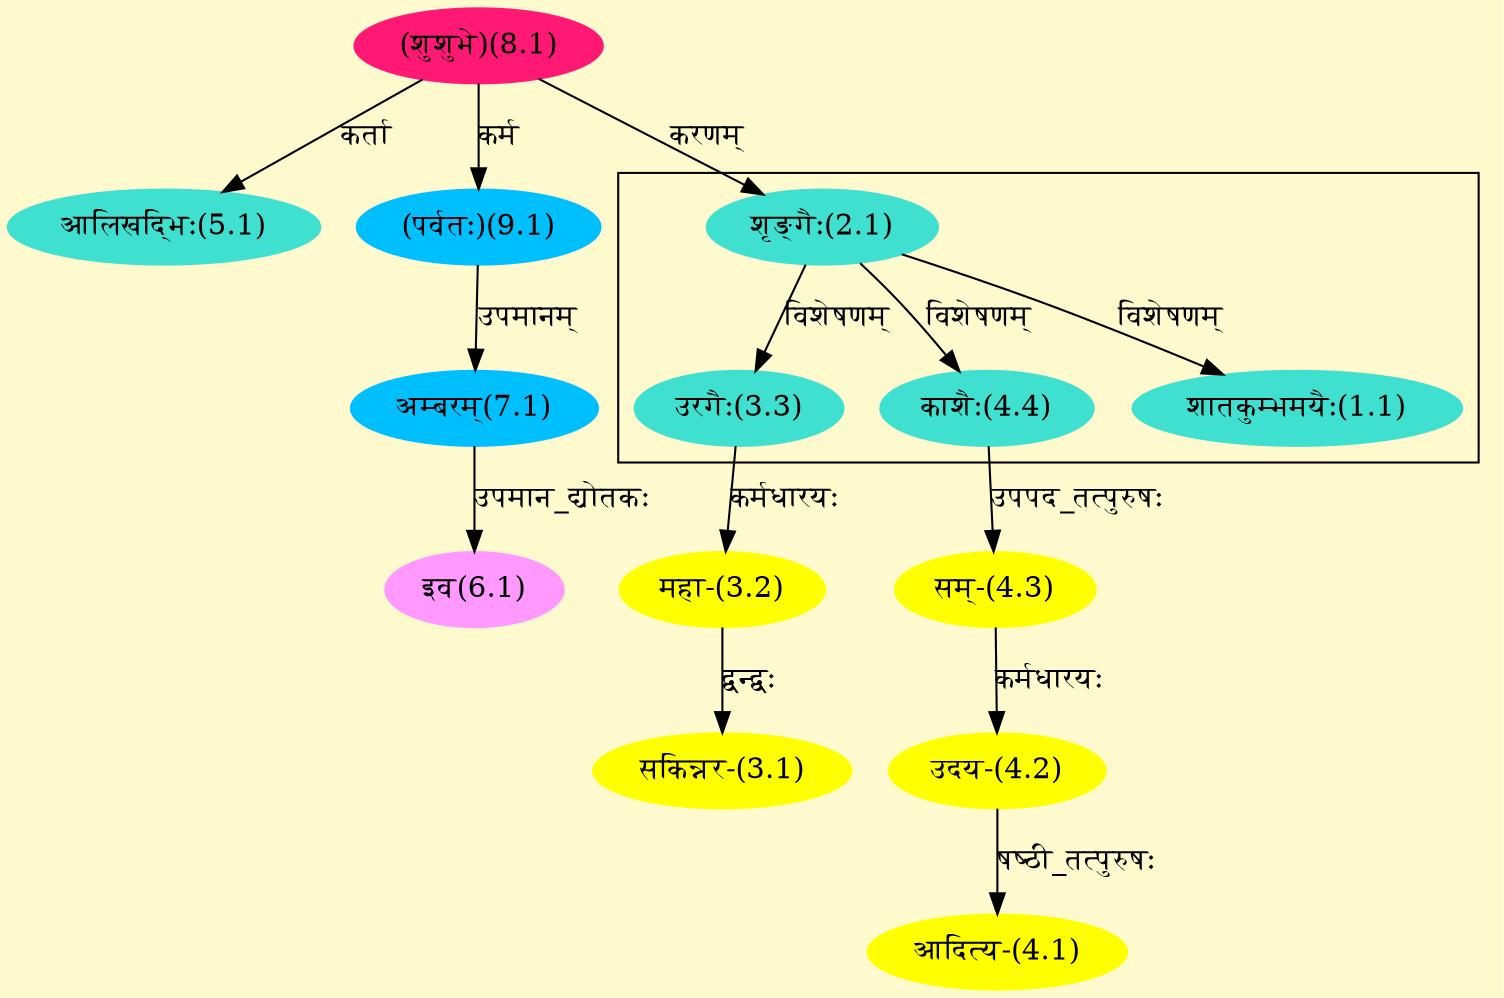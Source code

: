 digraph G{
rankdir=BT;
 compound=true;
 bgcolor="lemonchiffon1";

subgraph cluster_1{
Node1_1 [style=filled, color="#40E0D0" label = "शातकुम्भमयैः(1.1)"]
Node2_1 [style=filled, color="#40E0D0" label = "शृङ्गैः(2.1)"]
Node3_3 [style=filled, color="#40E0D0" label = "उरगैः(3.3)"]
Node4_4 [style=filled, color="#40E0D0" label = "काशैः(4.4)"]

}
Node2_1 [style=filled, color="#40E0D0" label = "शृङ्गैः(2.1)"]
Node8_1 [style=filled, color="#FF1975" label = "(शुशुभे)(8.1)"]
Node3_1 [style=filled, color="#FFFF00" label = "सकिन्नर-(3.1)"]
Node3_2 [style=filled, color="#FFFF00" label = "महा-(3.2)"]
Node3_3 [style=filled, color="#40E0D0" label = "उरगैः(3.3)"]
Node4_1 [style=filled, color="#FFFF00" label = "आदित्य-(4.1)"]
Node4_2 [style=filled, color="#FFFF00" label = "उदय-(4.2)"]
Node4_3 [style=filled, color="#FFFF00" label = "सम्-(4.3)"]
Node4_4 [style=filled, color="#40E0D0" label = "काशैः(4.4)"]
Node5_1 [style=filled, color="#40E0D0" label = "आलिखद्भिः(5.1)"]
Node6_1 [style=filled, color="#FF99FF" label = "इव(6.1)"]
Node7_1 [style=filled, color="#00BFFF" label = "अम्बरम्(7.1)"]
Node9_1 [style=filled, color="#00BFFF" label = "(पर्वतः)(9.1)"]
/* Start of Relations section */

Node1_1 -> Node2_1 [  label="विशेषणम्"  dir="back" ]
Node2_1 -> Node8_1 [  label="करणम्"  dir="back" ]
Node3_1 -> Node3_2 [  label="द्वन्द्वः"  dir="back" ]
Node3_2 -> Node3_3 [  label="कर्मधारयः"  dir="back" ]
Node3_3 -> Node2_1 [  label="विशेषणम्"  dir="back" ]
Node4_1 -> Node4_2 [  label="षष्ठी_तत्पुरुषः"  dir="back" ]
Node4_2 -> Node4_3 [  label="कर्मधारयः"  dir="back" ]
Node4_3 -> Node4_4 [  label="उपपद_तत्पुरुषः"  dir="back" ]
Node4_4 -> Node2_1 [  label="विशेषणम्"  dir="back" ]
Node5_1 -> Node8_1 [  label="कर्ता"  dir="back" ]
Node6_1 -> Node7_1 [  label="उपमान_द्योतकः"  dir="back" ]
Node7_1 -> Node9_1 [  label="उपमानम्"  dir="back" ]
Node9_1 -> Node8_1 [  label="कर्म"  dir="back" ]
}
